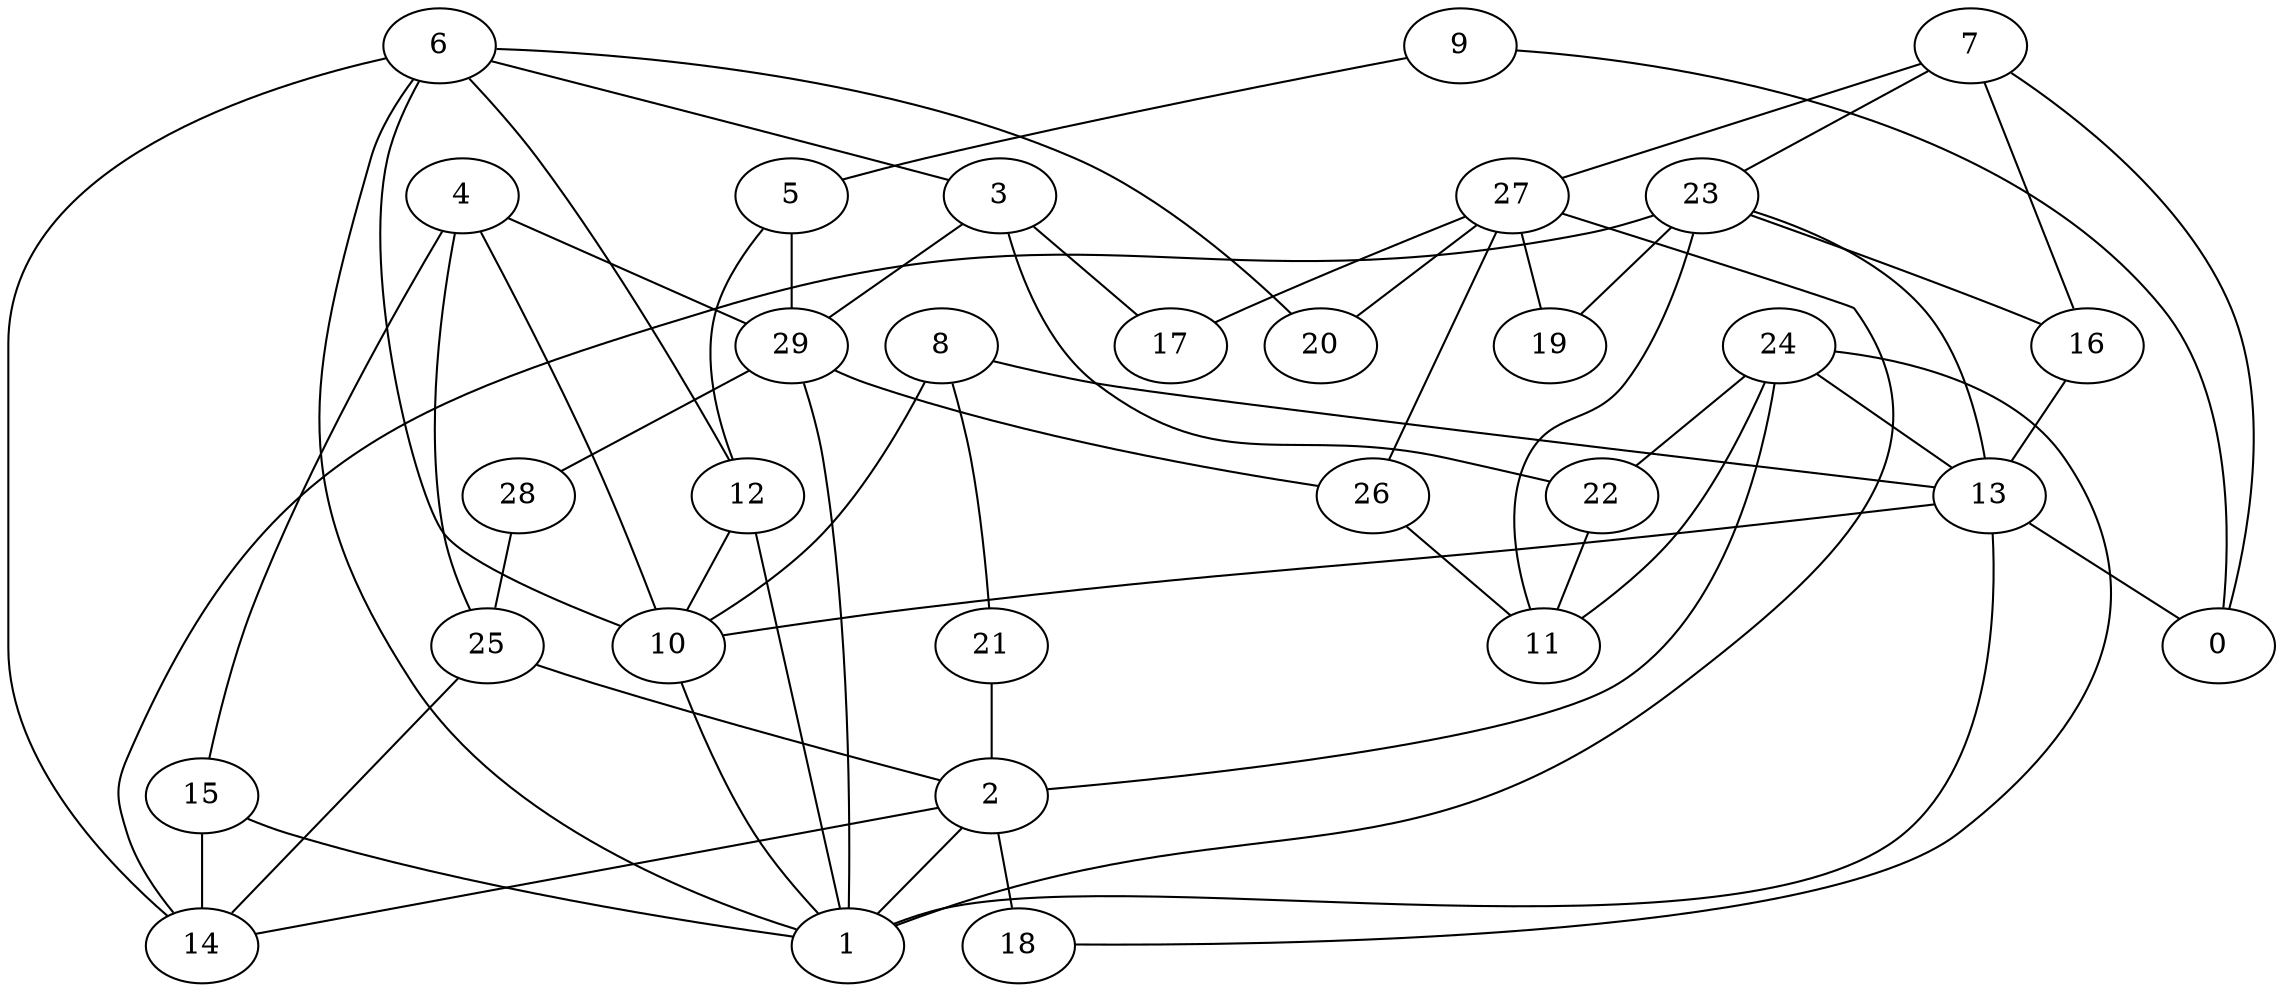 digraph GG_graph {

subgraph G_graph {
edge [color = black]
"12" -> "10" [dir = none]
"4" -> "15" [dir = none]
"8" -> "10" [dir = none]
"15" -> "14" [dir = none]
"15" -> "1" [dir = none]
"13" -> "1" [dir = none]
"29" -> "28" [dir = none]
"27" -> "17" [dir = none]
"27" -> "20" [dir = none]
"27" -> "19" [dir = none]
"27" -> "26" [dir = none]
"27" -> "1" [dir = none]
"9" -> "0" [dir = none]
"10" -> "1" [dir = none]
"7" -> "0" [dir = none]
"7" -> "27" [dir = none]
"6" -> "3" [dir = none]
"6" -> "14" [dir = none]
"3" -> "22" [dir = none]
"3" -> "29" [dir = none]
"16" -> "13" [dir = none]
"24" -> "11" [dir = none]
"24" -> "18" [dir = none]
"24" -> "13" [dir = none]
"23" -> "13" [dir = none]
"21" -> "2" [dir = none]
"2" -> "1" [dir = none]
"25" -> "2" [dir = none]
"5" -> "29" [dir = none]
"25" -> "14" [dir = none]
"22" -> "11" [dir = none]
"13" -> "0" [dir = none]
"5" -> "12" [dir = none]
"3" -> "17" [dir = none]
"23" -> "14" [dir = none]
"8" -> "21" [dir = none]
"8" -> "13" [dir = none]
"7" -> "23" [dir = none]
"28" -> "25" [dir = none]
"7" -> "16" [dir = none]
"26" -> "11" [dir = none]
"9" -> "5" [dir = none]
"6" -> "20" [dir = none]
"4" -> "10" [dir = none]
"6" -> "1" [dir = none]
"23" -> "16" [dir = none]
"12" -> "1" [dir = none]
"6" -> "12" [dir = none]
"4" -> "25" [dir = none]
"13" -> "10" [dir = none]
"29" -> "26" [dir = none]
"2" -> "18" [dir = none]
"23" -> "19" [dir = none]
"23" -> "11" [dir = none]
"24" -> "22" [dir = none]
"24" -> "2" [dir = none]
"6" -> "10" [dir = none]
"4" -> "29" [dir = none]
"29" -> "1" [dir = none]
"2" -> "14" [dir = none]
}

}
